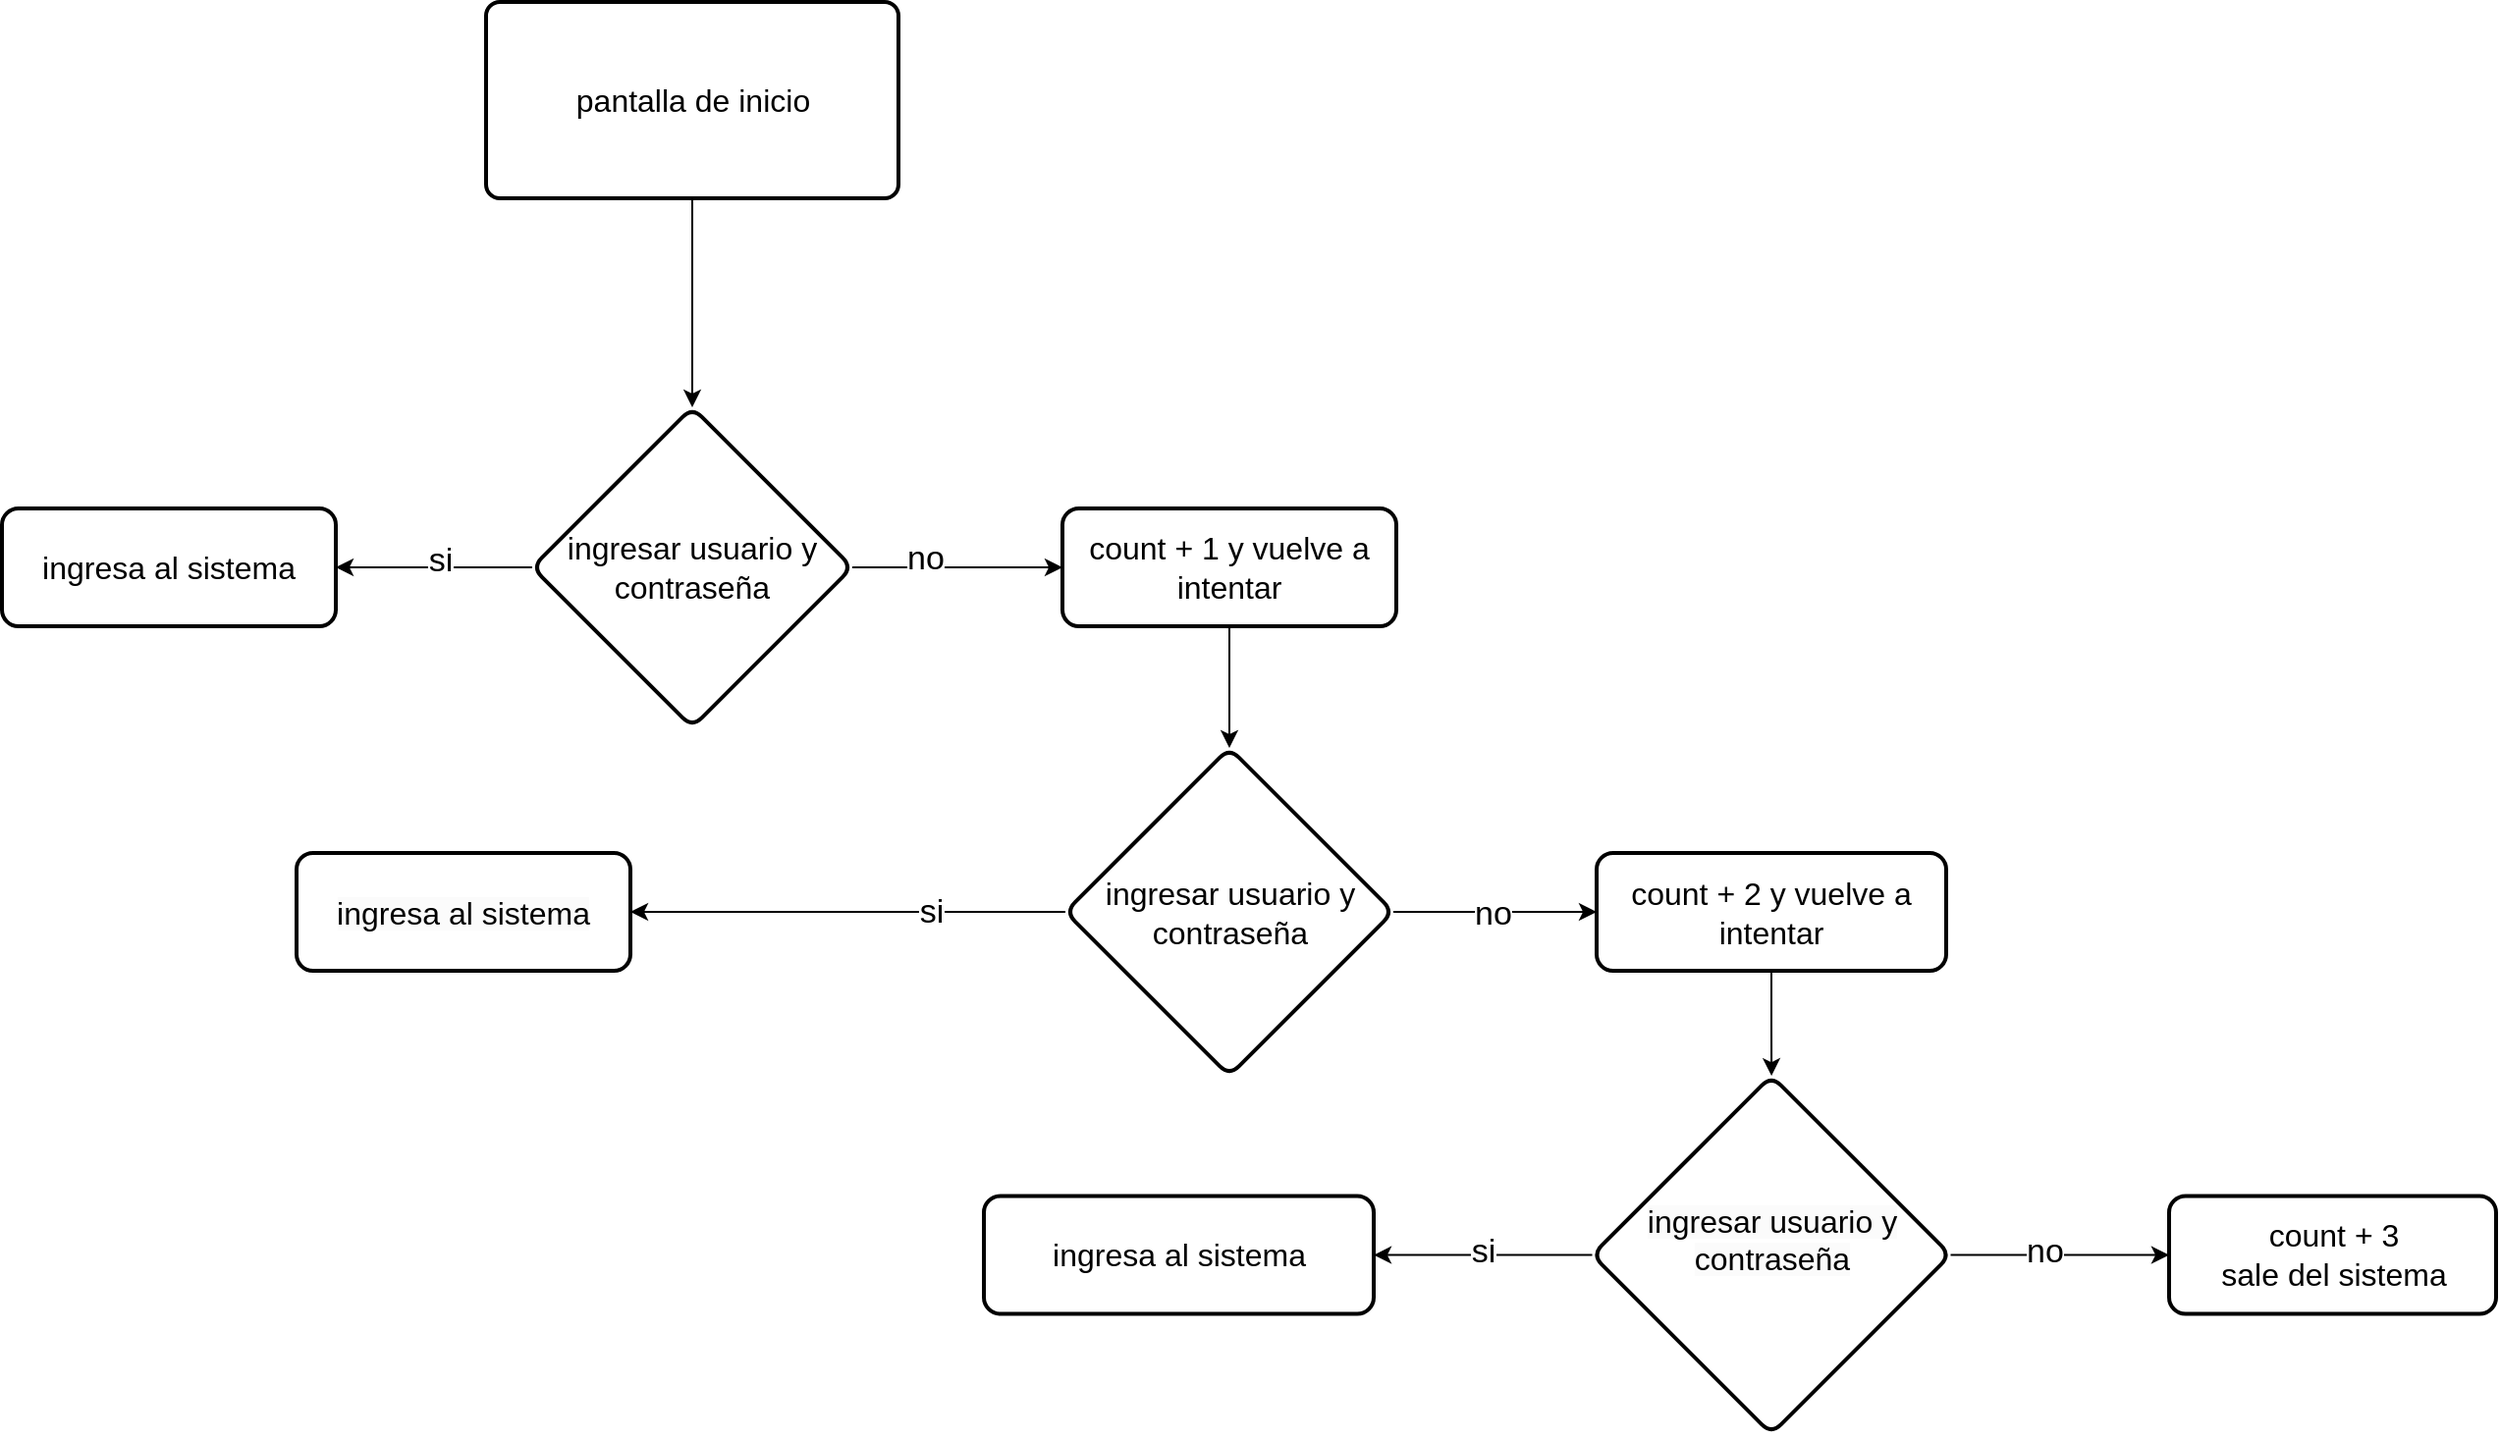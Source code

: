 <mxfile version="24.2.3" type="github">
  <diagram name="Page-1" id="74e2e168-ea6b-b213-b513-2b3c1d86103e">
    <mxGraphModel dx="2976" dy="1930" grid="1" gridSize="10" guides="1" tooltips="1" connect="1" arrows="1" fold="1" page="1" pageScale="1" pageWidth="1100" pageHeight="850" background="none" math="0" shadow="0">
      <root>
        <mxCell id="0" />
        <mxCell id="1" parent="0" />
        <mxCell id="gPxh4i6Uv_NRoJSofgtL-5" value="" style="edgeStyle=orthogonalEdgeStyle;rounded=0;orthogonalLoop=1;jettySize=auto;html=1;" edge="1" parent="1" source="gPxh4i6Uv_NRoJSofgtL-3" target="gPxh4i6Uv_NRoJSofgtL-4">
          <mxGeometry relative="1" as="geometry" />
        </mxCell>
        <mxCell id="gPxh4i6Uv_NRoJSofgtL-3" value="&lt;font style=&quot;font-size: 16px;&quot;&gt;pantalla de inicio&lt;/font&gt;" style="rounded=1;whiteSpace=wrap;html=1;absoluteArcSize=1;arcSize=14;strokeWidth=2;" vertex="1" parent="1">
          <mxGeometry x="-613.5" y="-780" width="210" height="100" as="geometry" />
        </mxCell>
        <mxCell id="gPxh4i6Uv_NRoJSofgtL-10" value="" style="edgeStyle=orthogonalEdgeStyle;rounded=0;orthogonalLoop=1;jettySize=auto;html=1;" edge="1" parent="1" source="gPxh4i6Uv_NRoJSofgtL-4" target="gPxh4i6Uv_NRoJSofgtL-9">
          <mxGeometry relative="1" as="geometry" />
        </mxCell>
        <mxCell id="gPxh4i6Uv_NRoJSofgtL-13" value="si" style="edgeLabel;html=1;align=center;verticalAlign=middle;resizable=0;points=[];fontSize=17;" vertex="1" connectable="0" parent="gPxh4i6Uv_NRoJSofgtL-10">
          <mxGeometry x="-0.063" y="-3" relative="1" as="geometry">
            <mxPoint as="offset" />
          </mxGeometry>
        </mxCell>
        <mxCell id="gPxh4i6Uv_NRoJSofgtL-12" value="" style="edgeStyle=orthogonalEdgeStyle;rounded=0;orthogonalLoop=1;jettySize=auto;html=1;" edge="1" parent="1" source="gPxh4i6Uv_NRoJSofgtL-4" target="gPxh4i6Uv_NRoJSofgtL-11">
          <mxGeometry relative="1" as="geometry" />
        </mxCell>
        <mxCell id="gPxh4i6Uv_NRoJSofgtL-14" value="no" style="edgeLabel;html=1;align=center;verticalAlign=middle;resizable=0;points=[];fontSize=17;" vertex="1" connectable="0" parent="gPxh4i6Uv_NRoJSofgtL-12">
          <mxGeometry x="-0.322" y="4" relative="1" as="geometry">
            <mxPoint as="offset" />
          </mxGeometry>
        </mxCell>
        <mxCell id="gPxh4i6Uv_NRoJSofgtL-4" value="&lt;font style=&quot;font-size: 16px;&quot;&gt;ingresar usuario y contraseña&lt;/font&gt;" style="rhombus;whiteSpace=wrap;html=1;rounded=1;arcSize=14;strokeWidth=2;" vertex="1" parent="1">
          <mxGeometry x="-590" y="-573.5" width="163" height="163" as="geometry" />
        </mxCell>
        <mxCell id="gPxh4i6Uv_NRoJSofgtL-9" value="&lt;font style=&quot;font-size: 16px;&quot;&gt;ingresa al sistema&lt;/font&gt;" style="whiteSpace=wrap;html=1;rounded=1;arcSize=14;strokeWidth=2;" vertex="1" parent="1">
          <mxGeometry x="-860" y="-522" width="170" height="60" as="geometry" />
        </mxCell>
        <mxCell id="gPxh4i6Uv_NRoJSofgtL-16" value="" style="edgeStyle=orthogonalEdgeStyle;rounded=0;orthogonalLoop=1;jettySize=auto;html=1;" edge="1" parent="1" source="gPxh4i6Uv_NRoJSofgtL-11" target="gPxh4i6Uv_NRoJSofgtL-15">
          <mxGeometry relative="1" as="geometry" />
        </mxCell>
        <mxCell id="gPxh4i6Uv_NRoJSofgtL-11" value="&lt;font style=&quot;font-size: 16px;&quot;&gt;count + 1 y vuelve a intentar&lt;/font&gt;" style="whiteSpace=wrap;html=1;rounded=1;arcSize=14;strokeWidth=2;" vertex="1" parent="1">
          <mxGeometry x="-320" y="-522" width="170" height="60" as="geometry" />
        </mxCell>
        <mxCell id="gPxh4i6Uv_NRoJSofgtL-18" value="" style="edgeStyle=orthogonalEdgeStyle;rounded=0;orthogonalLoop=1;jettySize=auto;html=1;" edge="1" parent="1" source="gPxh4i6Uv_NRoJSofgtL-15" target="gPxh4i6Uv_NRoJSofgtL-17">
          <mxGeometry relative="1" as="geometry" />
        </mxCell>
        <mxCell id="gPxh4i6Uv_NRoJSofgtL-19" value="&lt;font style=&quot;font-size: 17px;&quot;&gt;si&lt;/font&gt;" style="edgeLabel;html=1;align=center;verticalAlign=middle;resizable=0;points=[];" vertex="1" connectable="0" parent="gPxh4i6Uv_NRoJSofgtL-18">
          <mxGeometry x="-0.38" relative="1" as="geometry">
            <mxPoint as="offset" />
          </mxGeometry>
        </mxCell>
        <mxCell id="gPxh4i6Uv_NRoJSofgtL-21" value="" style="edgeStyle=orthogonalEdgeStyle;rounded=0;orthogonalLoop=1;jettySize=auto;html=1;" edge="1" parent="1" source="gPxh4i6Uv_NRoJSofgtL-15" target="gPxh4i6Uv_NRoJSofgtL-20">
          <mxGeometry relative="1" as="geometry" />
        </mxCell>
        <mxCell id="gPxh4i6Uv_NRoJSofgtL-22" value="&lt;font style=&quot;font-size: 17px;&quot;&gt;no&lt;/font&gt;" style="edgeLabel;html=1;align=center;verticalAlign=middle;resizable=0;points=[];" vertex="1" connectable="0" parent="gPxh4i6Uv_NRoJSofgtL-21">
          <mxGeometry x="-0.031" y="-1" relative="1" as="geometry">
            <mxPoint as="offset" />
          </mxGeometry>
        </mxCell>
        <mxCell id="gPxh4i6Uv_NRoJSofgtL-15" value="&lt;span style=&quot;font-size: 16px;&quot;&gt;ingresar usuario y contraseña&lt;/span&gt;" style="rhombus;whiteSpace=wrap;html=1;rounded=1;arcSize=14;strokeWidth=2;" vertex="1" parent="1">
          <mxGeometry x="-318.5" y="-400" width="167" height="167" as="geometry" />
        </mxCell>
        <mxCell id="gPxh4i6Uv_NRoJSofgtL-17" value="&lt;span style=&quot;color: rgb(0, 0, 0); font-family: Helvetica; font-size: 16px; font-style: normal; font-variant-ligatures: normal; font-variant-caps: normal; font-weight: 400; letter-spacing: normal; orphans: 2; text-align: center; text-indent: 0px; text-transform: none; widows: 2; word-spacing: 0px; -webkit-text-stroke-width: 0px; white-space: normal; background-color: rgb(251, 251, 251); text-decoration-thickness: initial; text-decoration-style: initial; text-decoration-color: initial; display: inline !important; float: none;&quot;&gt;ingresa al sistema&lt;/span&gt;" style="whiteSpace=wrap;html=1;rounded=1;arcSize=14;strokeWidth=2;" vertex="1" parent="1">
          <mxGeometry x="-710" y="-346.5" width="170" height="60" as="geometry" />
        </mxCell>
        <mxCell id="gPxh4i6Uv_NRoJSofgtL-24" value="" style="edgeStyle=orthogonalEdgeStyle;rounded=0;orthogonalLoop=1;jettySize=auto;html=1;" edge="1" parent="1" source="gPxh4i6Uv_NRoJSofgtL-20" target="gPxh4i6Uv_NRoJSofgtL-23">
          <mxGeometry relative="1" as="geometry" />
        </mxCell>
        <mxCell id="gPxh4i6Uv_NRoJSofgtL-20" value="&lt;span style=&quot;font-size: 16px;&quot;&gt;count + 2 y vuelve a intentar&lt;/span&gt;" style="whiteSpace=wrap;html=1;rounded=1;arcSize=14;strokeWidth=2;" vertex="1" parent="1">
          <mxGeometry x="-48" y="-346.5" width="178" height="60" as="geometry" />
        </mxCell>
        <mxCell id="gPxh4i6Uv_NRoJSofgtL-26" value="" style="edgeStyle=orthogonalEdgeStyle;rounded=0;orthogonalLoop=1;jettySize=auto;html=1;" edge="1" parent="1" source="gPxh4i6Uv_NRoJSofgtL-23" target="gPxh4i6Uv_NRoJSofgtL-25">
          <mxGeometry relative="1" as="geometry" />
        </mxCell>
        <mxCell id="gPxh4i6Uv_NRoJSofgtL-35" value="&lt;font style=&quot;font-size: 17px;&quot;&gt;si&lt;/font&gt;" style="edgeLabel;html=1;align=center;verticalAlign=middle;resizable=0;points=[];" vertex="1" connectable="0" parent="gPxh4i6Uv_NRoJSofgtL-26">
          <mxGeometry x="-0.001" y="-2" relative="1" as="geometry">
            <mxPoint x="-1" as="offset" />
          </mxGeometry>
        </mxCell>
        <mxCell id="gPxh4i6Uv_NRoJSofgtL-28" value="" style="edgeStyle=orthogonalEdgeStyle;rounded=0;orthogonalLoop=1;jettySize=auto;html=1;" edge="1" parent="1" source="gPxh4i6Uv_NRoJSofgtL-23" target="gPxh4i6Uv_NRoJSofgtL-27">
          <mxGeometry relative="1" as="geometry" />
        </mxCell>
        <mxCell id="gPxh4i6Uv_NRoJSofgtL-34" value="&lt;font style=&quot;font-size: 17px;&quot;&gt;no&lt;/font&gt;" style="edgeLabel;html=1;align=center;verticalAlign=middle;resizable=0;points=[];" vertex="1" connectable="0" parent="gPxh4i6Uv_NRoJSofgtL-28">
          <mxGeometry x="-0.151" y="2" relative="1" as="geometry">
            <mxPoint as="offset" />
          </mxGeometry>
        </mxCell>
        <mxCell id="gPxh4i6Uv_NRoJSofgtL-23" value="&#xa;&lt;span style=&quot;color: rgb(0, 0, 0); font-family: Helvetica; font-size: 16px; font-style: normal; font-variant-ligatures: normal; font-variant-caps: normal; font-weight: 400; letter-spacing: normal; orphans: 2; text-align: center; text-indent: 0px; text-transform: none; widows: 2; word-spacing: 0px; -webkit-text-stroke-width: 0px; white-space: normal; background-color: rgb(251, 251, 251); text-decoration-thickness: initial; text-decoration-style: initial; text-decoration-color: initial; display: inline !important; float: none;&quot;&gt;ingresar usuario y contraseña&lt;/span&gt;&#xa;&#xa;" style="rhombus;whiteSpace=wrap;html=1;rounded=1;arcSize=14;strokeWidth=2;" vertex="1" parent="1">
          <mxGeometry x="-50.25" y="-233" width="182.5" height="182.5" as="geometry" />
        </mxCell>
        <mxCell id="gPxh4i6Uv_NRoJSofgtL-25" value="&lt;span style=&quot;font-size: 16px;&quot;&gt;ingresa al sistema&lt;/span&gt;" style="whiteSpace=wrap;html=1;rounded=1;arcSize=14;strokeWidth=2;" vertex="1" parent="1">
          <mxGeometry x="-360" y="-171.75" width="198.5" height="60" as="geometry" />
        </mxCell>
        <mxCell id="gPxh4i6Uv_NRoJSofgtL-27" value="&lt;div&gt;&lt;span style=&quot;font-size: 16px; background-color: initial;&quot;&gt;count + 3&lt;/span&gt;&lt;/div&gt;&lt;div&gt;&lt;span style=&quot;font-size: 16px;&quot;&gt;sale del sistema&lt;/span&gt;&lt;/div&gt;" style="whiteSpace=wrap;html=1;rounded=1;arcSize=14;strokeWidth=2;" vertex="1" parent="1">
          <mxGeometry x="243.5" y="-171.75" width="166.5" height="60" as="geometry" />
        </mxCell>
      </root>
    </mxGraphModel>
  </diagram>
</mxfile>
